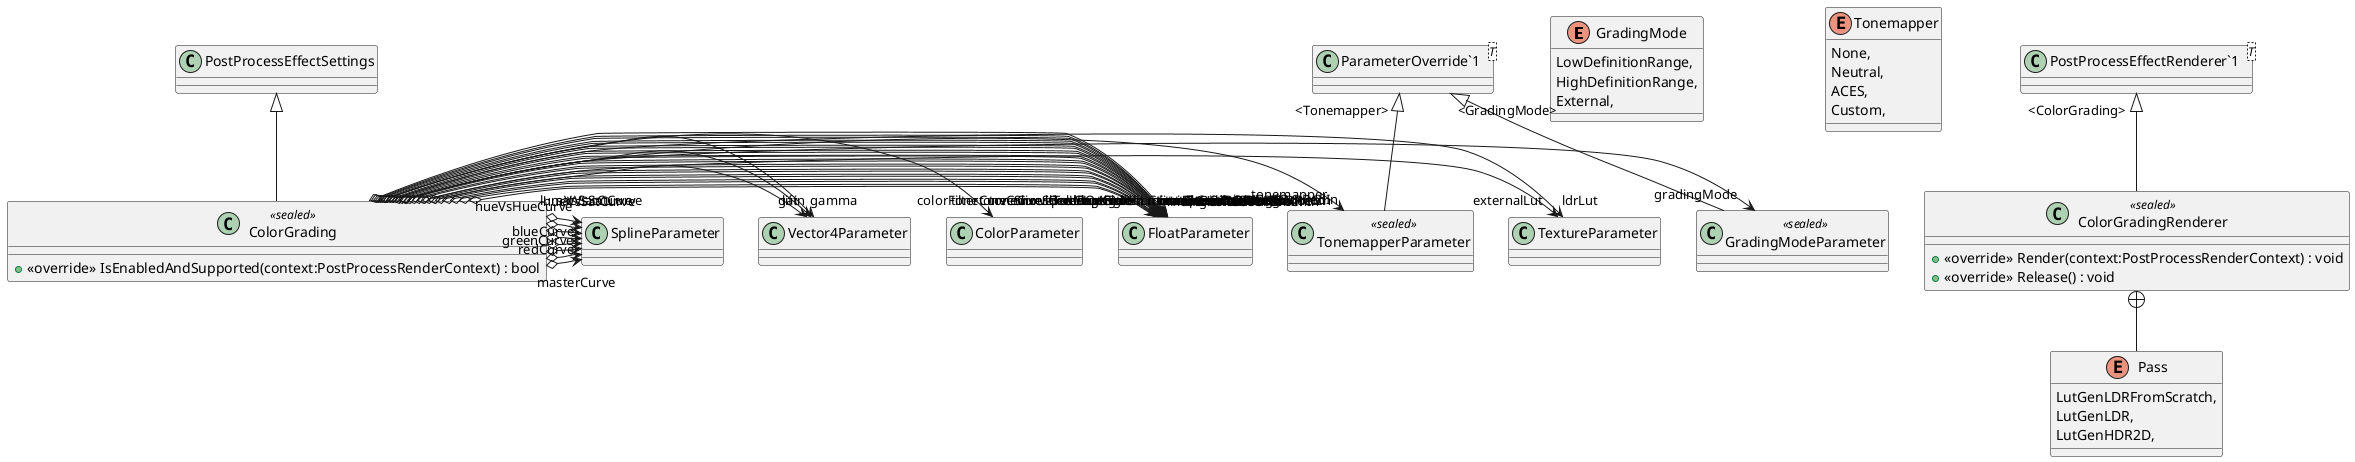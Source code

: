 @startuml
enum GradingMode {
    LowDefinitionRange,
    HighDefinitionRange,
    External,
}
enum Tonemapper {
    None,
    Neutral,
    ACES,
    Custom,
}
class GradingModeParameter <<sealed>> {
}
class TonemapperParameter <<sealed>> {
}
class ColorGrading <<sealed>> {
    + <<override>> IsEnabledAndSupported(context:PostProcessRenderContext) : bool
}
class ColorGradingRenderer <<sealed>> {
    + <<override>> Render(context:PostProcessRenderContext) : void
    + <<override>> Release() : void
}
class "ParameterOverride`1"<T> {
}
class "PostProcessEffectRenderer`1"<T> {
}
enum Pass {
    LutGenLDRFromScratch,
    LutGenLDR,
    LutGenHDR2D,
}
"ParameterOverride`1" "<GradingMode>" <|-- GradingModeParameter
"ParameterOverride`1" "<Tonemapper>" <|-- TonemapperParameter
PostProcessEffectSettings <|-- ColorGrading
ColorGrading o-> "gradingMode" GradingModeParameter
ColorGrading o-> "externalLut" TextureParameter
ColorGrading o-> "tonemapper" TonemapperParameter
ColorGrading o-> "toneCurveToeStrength" FloatParameter
ColorGrading o-> "toneCurveToeLength" FloatParameter
ColorGrading o-> "toneCurveShoulderStrength" FloatParameter
ColorGrading o-> "toneCurveShoulderLength" FloatParameter
ColorGrading o-> "toneCurveShoulderAngle" FloatParameter
ColorGrading o-> "toneCurveGamma" FloatParameter
ColorGrading o-> "ldrLut" TextureParameter
ColorGrading o-> "ldrLutContribution" FloatParameter
ColorGrading o-> "temperature" FloatParameter
ColorGrading o-> "tint" FloatParameter
ColorGrading o-> "colorFilter" ColorParameter
ColorGrading o-> "hueShift" FloatParameter
ColorGrading o-> "saturation" FloatParameter
ColorGrading o-> "brightness" FloatParameter
ColorGrading o-> "postExposure" FloatParameter
ColorGrading o-> "contrast" FloatParameter
ColorGrading o-> "mixerRedOutRedIn" FloatParameter
ColorGrading o-> "mixerRedOutGreenIn" FloatParameter
ColorGrading o-> "mixerRedOutBlueIn" FloatParameter
ColorGrading o-> "mixerGreenOutRedIn" FloatParameter
ColorGrading o-> "mixerGreenOutGreenIn" FloatParameter
ColorGrading o-> "mixerGreenOutBlueIn" FloatParameter
ColorGrading o-> "mixerBlueOutRedIn" FloatParameter
ColorGrading o-> "mixerBlueOutGreenIn" FloatParameter
ColorGrading o-> "mixerBlueOutBlueIn" FloatParameter
ColorGrading o-> "lift" Vector4Parameter
ColorGrading o-> "gamma" Vector4Parameter
ColorGrading o-> "gain" Vector4Parameter
ColorGrading o-> "masterCurve" SplineParameter
ColorGrading o-> "redCurve" SplineParameter
ColorGrading o-> "greenCurve" SplineParameter
ColorGrading o-> "blueCurve" SplineParameter
ColorGrading o-> "hueVsHueCurve" SplineParameter
ColorGrading o-> "hueVsSatCurve" SplineParameter
ColorGrading o-> "satVsSatCurve" SplineParameter
ColorGrading o-> "lumVsSatCurve" SplineParameter
"PostProcessEffectRenderer`1" "<ColorGrading>" <|-- ColorGradingRenderer
ColorGradingRenderer +-- Pass
@enduml
